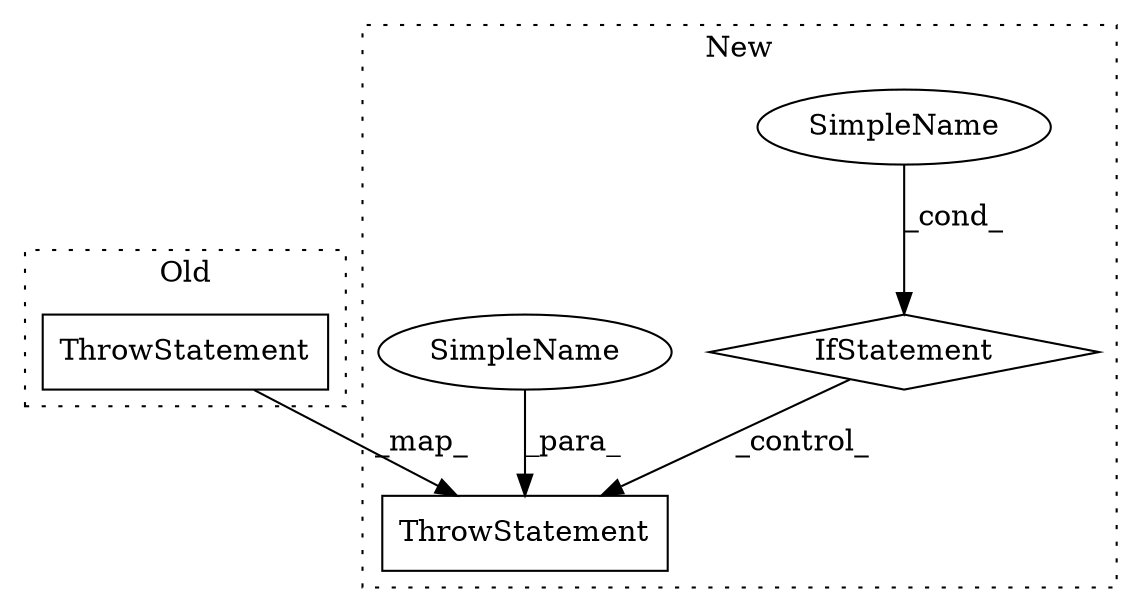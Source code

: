 digraph G {
subgraph cluster0 {
4 [label="ThrowStatement" a="53" s="1658" l="6" shape="box"];
label = "Old";
style="dotted";
}
subgraph cluster1 {
1 [label="IfStatement" a="25" s="1616,1654" l="10,2" shape="diamond"];
2 [label="SimpleName" a="42" s="" l="" shape="ellipse"];
3 [label="SimpleName" a="42" s="" l="" shape="ellipse"];
5 [label="ThrowStatement" a="53" s="1666" l="6" shape="box"];
label = "New";
style="dotted";
}
1 -> 5 [label="_control_"];
2 -> 1 [label="_cond_"];
3 -> 5 [label="_para_"];
4 -> 5 [label="_map_"];
}
